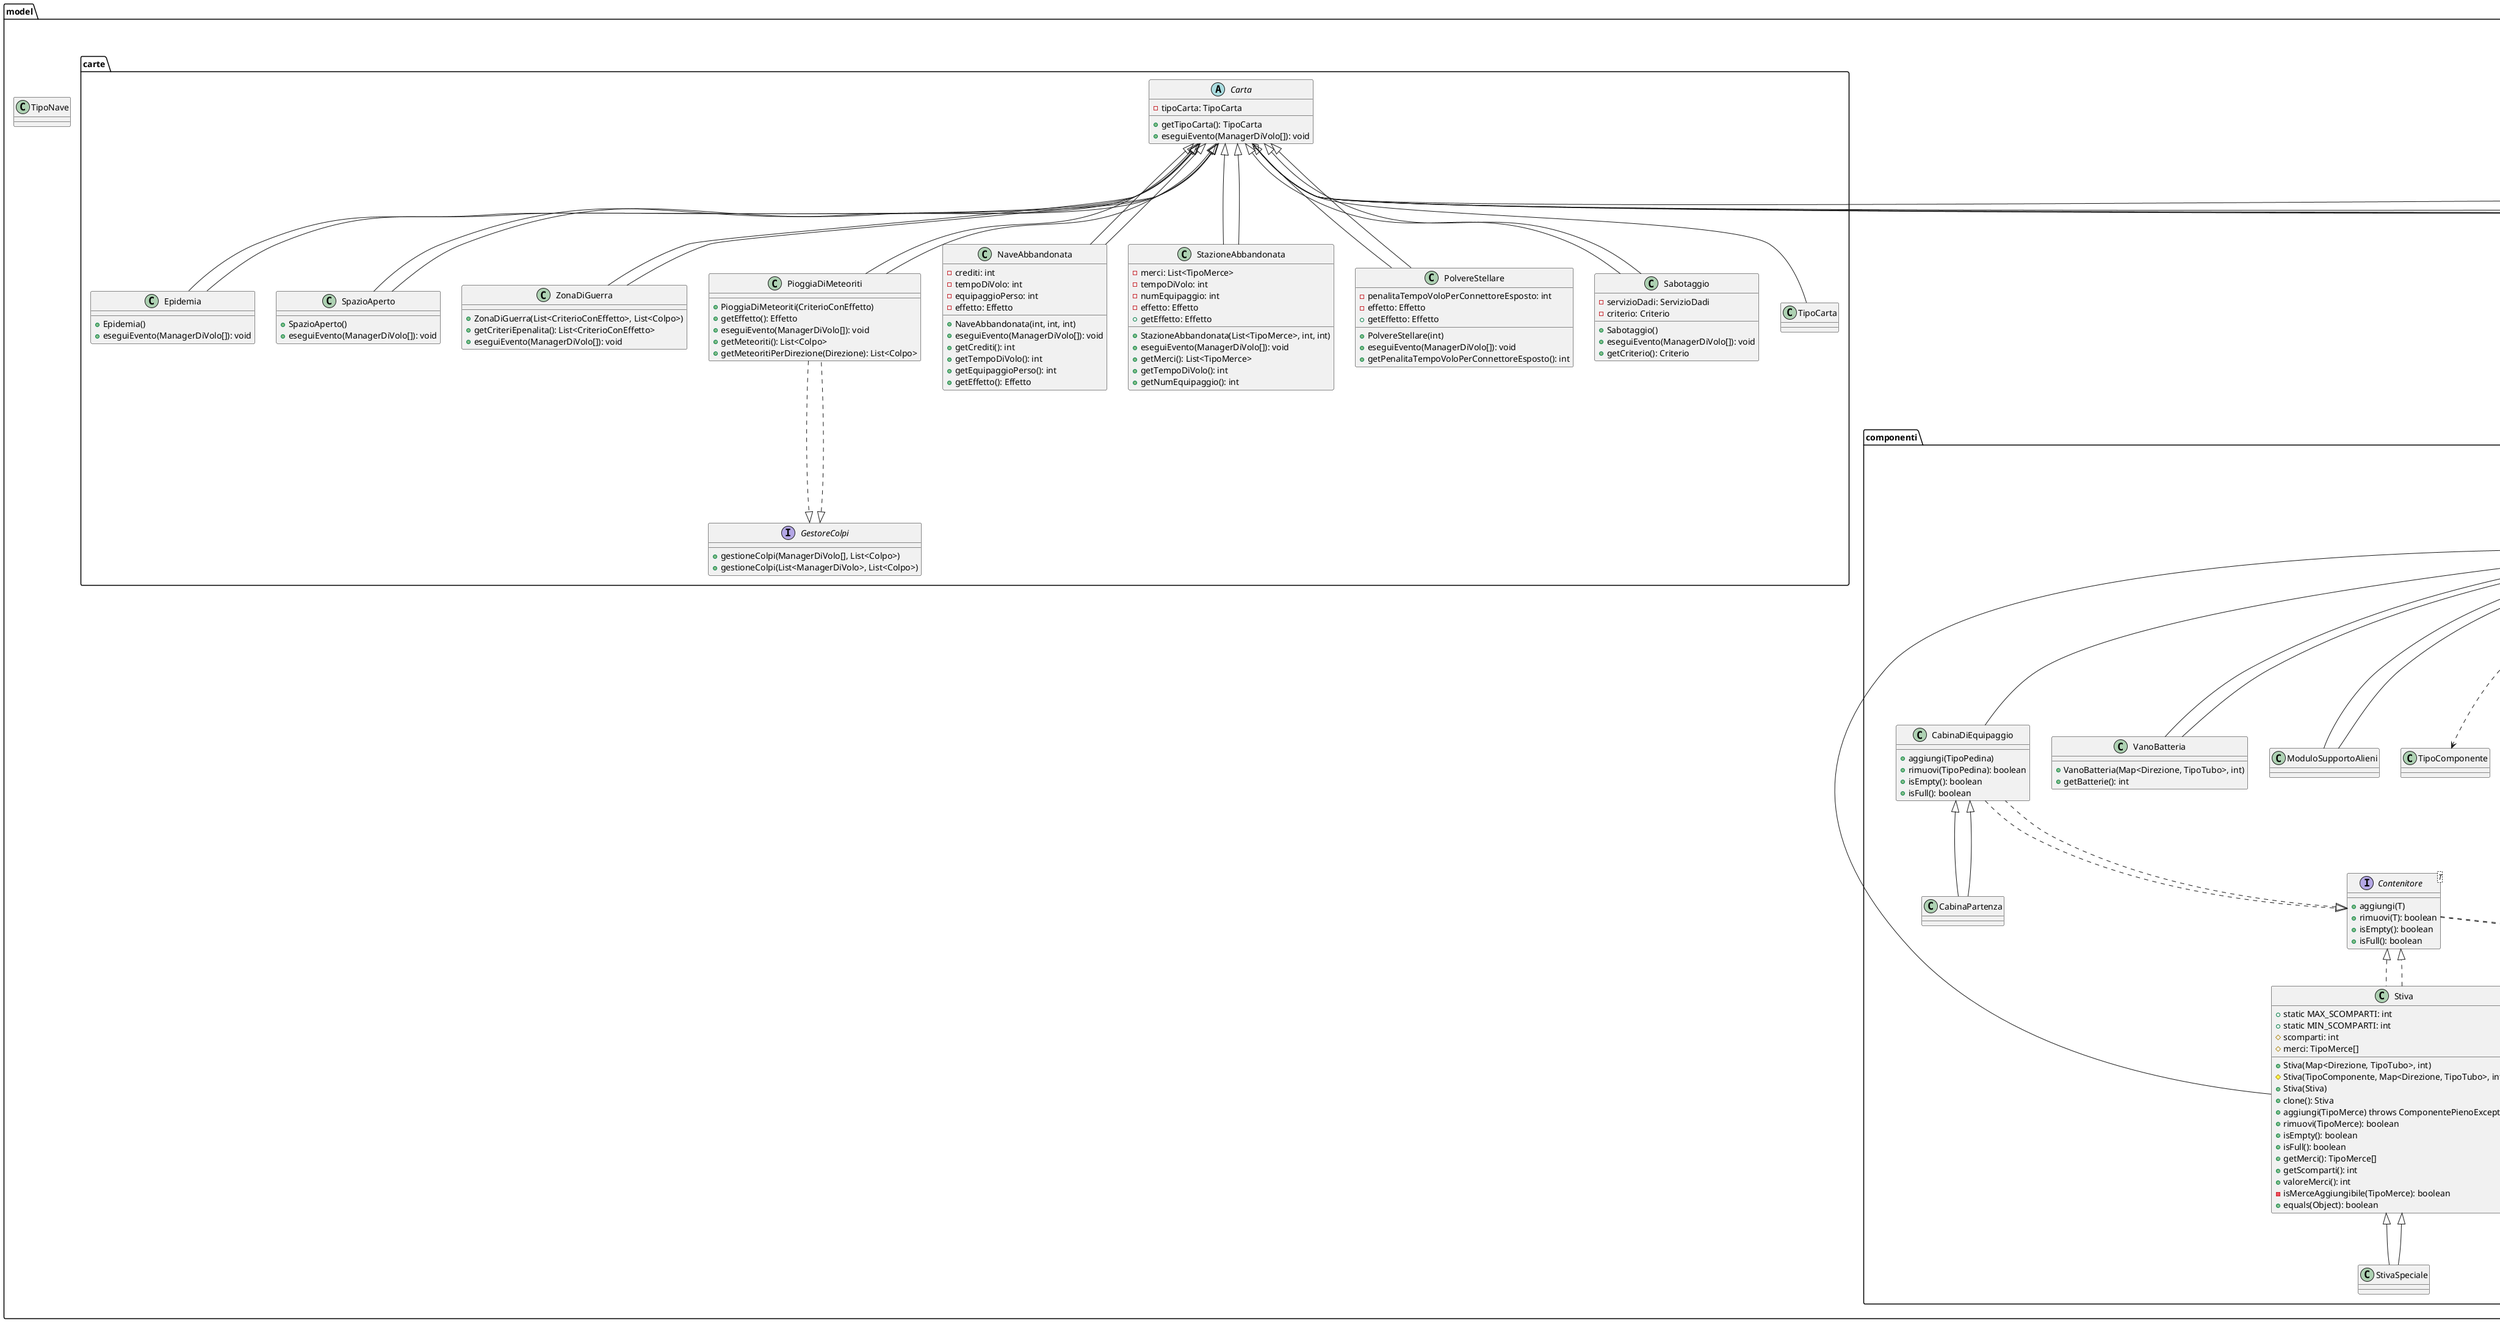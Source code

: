 @startuml
' Package principali
package eccezioni {
  class CaricamentoNonConsentitoException {
    - serialVersionUID: long
    + CaricamentoNonConsentitoException()
    + CaricamentoNonConsentitoException(String)
  }
  class ComponenteNonIstanziabileException {
    - serialVersionUID: long
    + ComponenteNonIstanziabileException()
    + ComponenteNonIstanziabileException(String)
  }
  class ComponentePienoException {
    - serialVersionUID: long
    + ComponentePienoException()
    + ComponentePienoException(String)
  }
  class ComponenteVuotoException {
    - serialVersionUID: long
    + ComponenteVuotoException()
    + ComponenteVuotoException(String)
  }
  class GiocatoreNonSpostabileException {
    - serialVersionUID: long
    + GiocatoreNonSpostabileException()
    + GiocatoreNonSpostabileException(String)
  }
}

package grafica {
  enum Colore {
    DEFAULT
    BIANCO
    GIALLO
    VIOLA
    VIOLA_LILLA
    MARRONE
    MARRONE_BEIGE
    VERDE
    VERDE_LIME
    AZZURRO
    BLU
    ROSSO
    GRIGIO
    ARGENTO
    ORO
    --
    - codice: String
    + Colore(String)
    + getCodice(): String
    + getColore(): Colore
  }
  class CostantiGrafica {
    + static LARGHEZZA_COMPONENTE: int
    + static ALTEZZA_COMPONENTE: int
    + static COMPONENTE_NULL: String
    + static FRECCIA_SOPRA: String
    + static FRECCIA_SOTTO: String
    + static FRECCIA_SINISTRA: String
    + static FRECCIA_DESTRA: String
    + static COLPO_PICCOLO: String
    + static COLPO_GROSSO: String
  }
  class GraficaConfig{
    + static LARGHEZZA_SCHERMO: int
    + static OFFSET: int
    + static A_CAPO: String
  }
  class TextAligner{
    - maxLunghezzaRiga(String[]): int
    - aggiungiRighe(String[], int): String[]
    - rimuoviAnsi(String): String
    - trovaIndiceReale(String, int): int
    + estendiStringa(String, int): String
    + alignLeft(String): String
    + alignRight(String): String
    + estendiStringhe(String[], int): String[]
    + centraTestoInLarghezza(String, int): String
    + alignCenter(String): String
    + alignCenter(String[]): String[]
    + affiancaStringhe(String[], String[]): String[]
    + lunghezzaVisivaTestoCheck(String, int): int
    + lunghezzaVisivaTestoCheck(String): int
    + replace(String, String, int): String
  }
  package formattatori {
    class FormattatoreGrafico {
        - io: GestoreIO
        + formatta(Coordinate): String
        + formatta(Formattabile): String
        + formattaEStampaMerci(List<TipoMerce>): void
    }
    interface Formattabile {
        + getColore(): Colore
        + getNome(): String
    }
  }
  package renderer {
    class CarteRenderer
    class ComponenteRenderer
    class NaveRenderer
    class PlanciaRenderer
  }
}

package io {
  class GestoreIO
  class InterfacciaUtente
}
@startuml
' === PACKAGE: MODEL ===
package "model" {
    class Giocatore {
        - nome: String
        - colore: Colore
        - nave: Nave
        - tipoTitolo: TipoTitolo
        - crediti: int
        + Giocatore(String, Colore)
        + setNave(TipoNave)
        + getNave(): Nave
        + aggiungiCrediti(int)
        + getCrediti(): int
        + setTipoTitolo(TipoTitolo)
        + getTipoTitolo(): TipoTitolo
    }

    class Nave {
        - grigliaComponenti: Componente[][]
        - analizzatoreNave: AnalizzatoreNave
        + Nave(TipoNave, Colore)
        + getComponentiOriginali(TipoComponente): List<Componente>
        + getEnergia(): int
        + getEquipaggio(): List<TipoPedina>
        + subisciImpatto(Colpo, int): int
        + eliminaEquipaggioDaCabineCollegate(): int
    }

    class AnalizzatoreNave {
        - nave: Nave
        + AnalizzatoreNave(Nave)
        + getCopiaComponentiAdiacenti(Coordinate): Map<Direzione, Componente>
        + trovaMerciNave(): List<TipoMerce>
        + trovaEquipaggioNave(): List<TipoPedina>
        + connettoriEspostiConuter(): int
        + potenzaFuocoCounter(): float
        + potenzaMotriceCounter(): int
        + energiaCounter(): int
        + ottieniCabineEquipaggioCollegate(Componente): List<Componente>
    }

    class TipoTitolo
    class TipoNave
}

' === PACKAGE: MODEL.CARTE ===
package "model.carte" {
    abstract class Carta {
        - tipoCarta: TipoCarta
        + getTipoCarta(): TipoCarta
        + eseguiEvento(ManagerDiVolo[]): void
    }

    class Epidemia extends Carta {
        + Epidemia()
        + eseguiEvento(ManagerDiVolo[]): void
    }
    class SpazioAperto extends Carta {
        + SpazioAperto()
        + eseguiEvento(ManagerDiVolo[]): void
    }
    class ZonaDiGuerra extends Carta {
        + ZonaDiGuerra(List<CriterioConEffetto>, List<Colpo>)
        + getCriteriEpenalita(): List<CriterioConEffetto>
        + eseguiEvento(ManagerDiVolo[]): void
    }
    class PioggiaDiMeteoriti extends Carta implements GestoreColpi {
        + PioggiaDiMeteoriti(CriterioConEffetto)
        + getEffetto(): Effetto
        + eseguiEvento(ManagerDiVolo[]): void
        + getMeteoriti(): List<Colpo>
        + getMeteoritiPerDirezione(Direzione): List<Colpo>
    }
    class NaveAbbandonata extends Carta {
        - crediti: int
        - tempoDiVolo: int
        - equipaggioPerso: int
        - effetto: Effetto
        + NaveAbbandonata(int, int, int)
        + eseguiEvento(ManagerDiVolo[]): void
        + getCrediti(): int
        + getTempoDiVolo(): int
        + getEquipaggioPerso(): int
        + getEffetto(): Effetto
    }
    class StazioneAbbandonata extends Carta {
        - merci: List<TipoMerce>
        - tempoDiVolo: int
        - numEquipaggio: int
        - effetto: Effetto
        + StazioneAbbandonata(List<TipoMerce>, int, int)
        + eseguiEvento(ManagerDiVolo[]): void
        + getMerci(): List<TipoMerce>
        + getTempoDiVolo(): int
        + getNumEquipaggio(): int
        + getEffetto: Effetto
    }
    class PolvereStellare extends Carta {
        - penalitaTempoVoloPerConnettoreEsposto: int
        - effetto: Effetto
        + PolvereStellare(int)
        + eseguiEvento(ManagerDiVolo[]): void
        + getPenalitaTempoVoloPerConnettoreEsposto(): int
        + getEffetto: Effetto
    }
    class Sabotaggio extends Carta {
        - servizioDadi: ServizioDadi
        - criterio: Criterio
        + Sabotaggio()
        + eseguiEvento(ManagerDiVolo[]): void
        + getCriterio(): Criterio
    }
    interface GestoreColpi {
        + gestioneColpi(ManagerDiVolo[], List<Colpo>)
        + gestioneColpi(List<ManagerDiVolo>, List<Colpo>)
    }
    class TipoCarta
}

' === PACKAGE: MODEL.COMPONENTI ===
package "model.componenti" {
abstract class Componente {
        # tipo: TipoComponente
        # tubi: Map<Direzione, TipoTubo>
        - posizione: Coordinate

        + Componente(TipoComponente, Map<Direzione, TipoTubo>)
        + Componente(Componente)
        + equals(Object): boolean
        + ruota()
        + getTubo(Direzione): TipoTubo
        + getTipo(): TipoComponente
        + getTubi(): Map<Direzione, TipoTubo>
        + getMaxIstanze(): int
        + getPosizione(): Coordinate
        + setPosizione(Coordinate)
        + clone(): Componente
    }
 class Tubo extends Componente {
        + Tubo(Map<Direzione, TipoTubo>)
        + Tubo(Tubo)
        + clone(): Tubo
    }
    class Motore extends Componente {
        - direzioneMotore: Direzione = Direzione.SOTTO

        + Motore(Map<Direzione, TipoTubo>)
        # Motore(TipoComponente, Map<Direzione, TipoTubo>)
        + Motore(Motore)
        + getDirezioneMotore(): Direzione
        + clone(): Motore
        + ruota()
    }
    class MotoreDoppio extends Motore {
        + MotoreDoppio(Map<Direzione, TipoTubo>)
        + MotoreDoppio(MotoreDoppio)
        + clone(): MotoreDoppio
    }
    
    class Cannone extends Componente {
        # potenzaFuoco: float
        # direzioneFuoco: Direzione

        + Cannone(Map<Direzione, TipoTubo>)
        # Cannone(TipoComponente, Map<Direzione, TipoTubo>, Direzione)
        + Cannone(Cannone)
        # aggiornaPotenzaFuoco()
        + ruota()
        + getDirezioneFuoco(): Direzione
        + getPotenzaFuoco(): float
        + clone(): Cannone
    }


    class CannoneDoppio extends Cannone {
        + CannoneDoppio(Map<Direzione, TipoTubo>)
        + CannoneDoppio(CannoneDoppio)
        + clone(): CannoneDoppio
        # aggiornaPotenzaFuoco()
    }

    class GeneratoreDiScudi extends Componente
    class CabinaDiEquipaggio extends Componente implements Contenitore<TipoPedina> {
        + aggiungi(TipoPedina)
        + rimuovi(TipoPedina): boolean
        + isEmpty(): boolean
        + isFull(): boolean
    }
    class CabinaPartenza extends CabinaDiEquipaggio

    class Stiva extends Componente implements Contenitore<TipoMerce>{
        + static MAX_SCOMPARTI: int
        + static MIN_SCOMPARTI: int
        # scomparti: int
        # merci: TipoMerce[]

        + Stiva(Map<Direzione, TipoTubo>, int)
        # Stiva(TipoComponente, Map<Direzione, TipoTubo>, int)
        + Stiva(Stiva)
        + clone(): Stiva
        + aggiungi(TipoMerce) throws ComponentePienoException
        + rimuovi(TipoMerce): boolean
        + isEmpty(): boolean
        + isFull(): boolean
        + getMerci(): TipoMerce[]
        + getScomparti(): int
        + valoreMerci(): int
        - isMerceAggiungibile(TipoMerce): boolean
        + equals(Object): boolean
    }

    class StivaSpeciale extends Stiva
    class VanoBatteria extends Componente {
        + VanoBatteria(Map<Direzione, TipoTubo>, int)
        + getBatterie(): int
    }
    class ModuloSupportoAlieni extends Componente
    interface Contenitore<T> {
        + aggiungi(T)
        + rimuovi(T): boolean
        + isEmpty(): boolean
        + isFull(): boolean
    }
    class TipoComponente
    class TipoTubo
}

' === PACKAGE: GRAFICA ===
package "grafica" {
    class Colore
}
package "grafica.formattatori" {
    interface Formattabile {
        + getColore(): Colore
        + getNome(): String
    }
    class FormattatoreGrafico {
        + formatta(Coordinate): String
        + formatta(Formattabile): String
        + formattaEStampaMerci(List<TipoMerce>)
    }
}
package "grafica.renderer" {
    class CarteRenderer
    class NaveRenderer
}

' === PACKAGE: IO ===
package "io" {
    interface InterfacciaUtente {
        + stampa(String)
        + stampa(String[])
        + stampa(List<String>)
        + aCapo()
        + leggiIntero(): int
        + leggiTesto(): String
        + leggiCoordinate(): Coordinate
        + stampaMenu(String[]): int
        + scegliEnum(Class<T>): T
        + menuComponenti(List<Componente>): Componente
    }
    class GestoreIO implements InterfacciaUtente {
        + leggiIntero(): int
        + leggiTesto(): String
        + leggiCoordinate(): Coordinate
        + aCapo()
        + stampa(String)
        + stampa(String[])
        + stampa(List<String>)
    }
}

' === PACKAGE: UTIL ===
package "util" {
    class Util {
        + isArrayEmpty(T[]): boolean
        + contieneCoordinata(List<List<Coordinate>>, Coordinate): boolean
    }
    class Coppia
}
package "util.layout" {
    class Coordinate {
        + getX(): int
        + getY(): int
    }
    class Direzione {
        + ruota(): Direzione
    }
}
package "util.random" {
    class Dado {
        + getIstanza(): Dado
        + lancia(): int
        + getValore(): int
    }
    class RandomUtil {
        + randomInt(int, int): int
        + randomInt(int): int
        + randomEnum(Class<T>): T
        + getEnumValueByProbability(Map<E, Integer>): E
    }
}

' === RELAZIONI TRA LE CLASSI PRINCIPALI ===

Giocatore --> Nave : nave
Giocatore --> TipoTitolo : tipoTitolo
Giocatore --> Colore : colore
Nave --> AnalizzatoreNave : analizzatoreNave
Nave --> Componente : grigliaComponenti
AnalizzatoreNave --> Nave : nave
Carta <|-- Epidemia
Carta <|-- SpazioAperto
Carta <|-- ZonaDiGuerra
Carta <|-- PioggiaDiMeteoriti
Carta <|-- NaveAbbandonata
Carta <|-- StazioneAbbandonata
Carta <|-- PolvereStellare
Carta <|-- Sabotaggio
Carta o-- TipoCarta
Carta --> CarteRenderer
Carta --> NaveRenderer
Carta --> GestoreIO
Carta --> FormattatoreGrafico
Carta --> TextAligner
PioggiaDiMeteoriti ..|> GestoreColpi
GestoreIO ..|> InterfacciaUtente
Colore ..|> Formattabile
TipoMerce ..|> Formattabile
TipoPedina ..|> Formattabile
TipoTitolo ..|> Formattabile
model.componenti.Componente ..> model.componenti.TipoComponente
model.componenti.Componente ..> model.componenti.TipoTubo
model.componenti.Componente ..> util.layout.Direzione
model.componenti.Componente ..> util.layout.Coordinate
model.componenti.Contenitore ..> eccezioni.ComponentePienoException
model.componenti.Contenitore ..> eccezioni.ComponenteVuotoException
CabinaDiEquipaggio ..|> Contenitore
model.componenti.Stiva ..> model.enums.TipoMerce
MotoreDoppio --|> Motore
model.componenti.Stiva ..|> model.componenti.Contenitore
CannoneDoppio --|> Cannone
StivaSpeciale --|> Stiva
CabinaPartenza --|> CabinaDiEquipaggio
VanoBatteria --|> Componente
model.componenti.Tubo --|> model.componenti.Componente
model.componenti.Motore --|> model.componenti.Componente
model.componenti.MotoreDoppio --|> model.componenti.Motore
model.componenti.Cannone --|> model.componenti.Componente
model.componenti.CannoneDoppio --|> model.componenti.Cannone
GeneratoreDiScudi --|> Componente
ModuloSupportoAlieni --|> Componente

@enduml